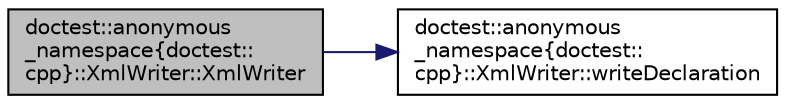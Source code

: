 digraph "doctest::anonymous_namespace{doctest::cpp}::XmlWriter::XmlWriter"
{
 // LATEX_PDF_SIZE
  edge [fontname="Helvetica",fontsize="10",labelfontname="Helvetica",labelfontsize="10"];
  node [fontname="Helvetica",fontsize="10",shape=record];
  rankdir="LR";
  Node1 [label="doctest::anonymous\l_namespace\{doctest::\lcpp\}::XmlWriter::XmlWriter",height=0.2,width=0.4,color="black", fillcolor="grey75", style="filled", fontcolor="black",tooltip=" "];
  Node1 -> Node2 [color="midnightblue",fontsize="10",style="solid",fontname="Helvetica"];
  Node2 [label="doctest::anonymous\l_namespace\{doctest::\lcpp\}::XmlWriter::writeDeclaration",height=0.2,width=0.4,color="black", fillcolor="white", style="filled",URL="$classdoctest_1_1anonymous__namespace_02doctest_8cpp_03_1_1_xml_writer.html#ac9cd84b804238bf8d942db8583a6b0ea",tooltip=" "];
}
